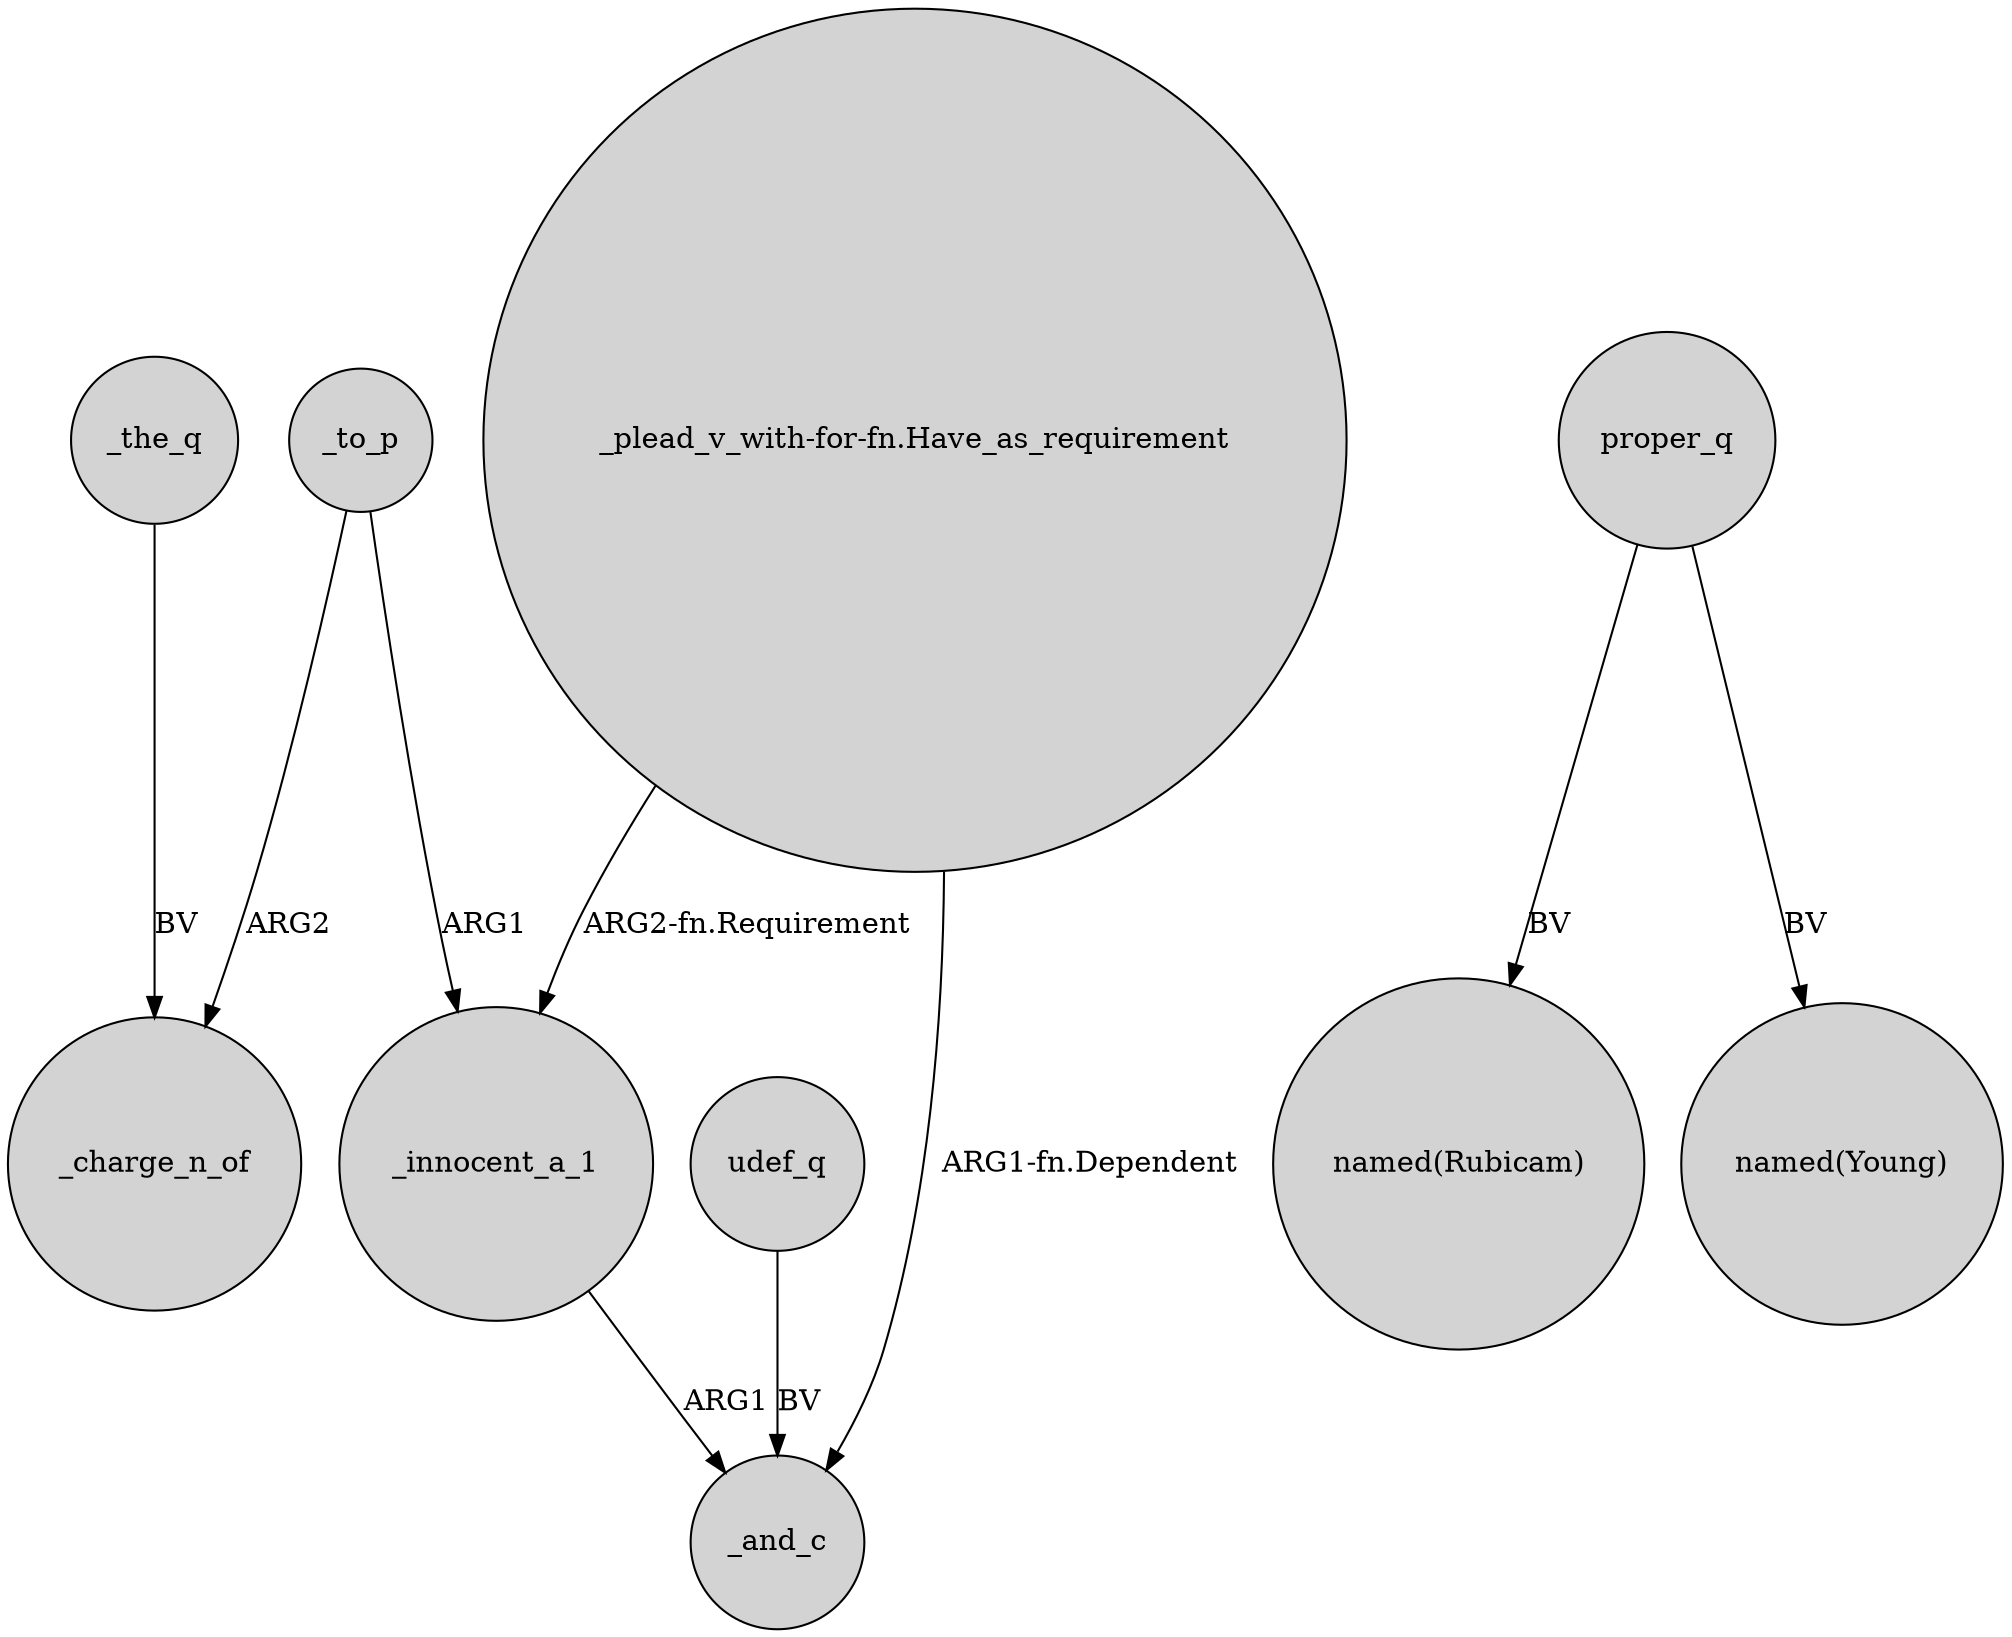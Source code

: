 digraph {
	node [shape=circle style=filled]
	_to_p -> _charge_n_of [label=ARG2]
	udef_q -> _and_c [label=BV]
	"_plead_v_with-for-fn.Have_as_requirement" -> _and_c [label="ARG1-fn.Dependent"]
	"_plead_v_with-for-fn.Have_as_requirement" -> _innocent_a_1 [label="ARG2-fn.Requirement"]
	_to_p -> _innocent_a_1 [label=ARG1]
	proper_q -> "named(Rubicam)" [label=BV]
	_innocent_a_1 -> _and_c [label=ARG1]
	_the_q -> _charge_n_of [label=BV]
	proper_q -> "named(Young)" [label=BV]
}
